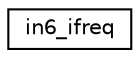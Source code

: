 digraph "Graphical Class Hierarchy"
{
 // LATEX_PDF_SIZE
  edge [fontname="Helvetica",fontsize="10",labelfontname="Helvetica",labelfontsize="10"];
  node [fontname="Helvetica",fontsize="10",shape=record];
  rankdir="LR";
  Node0 [label="in6_ifreq",height=0.2,width=0.4,color="black", fillcolor="white", style="filled",URL="$structin6__ifreq.html",tooltip="Struct holding IPv6 address data."];
}

